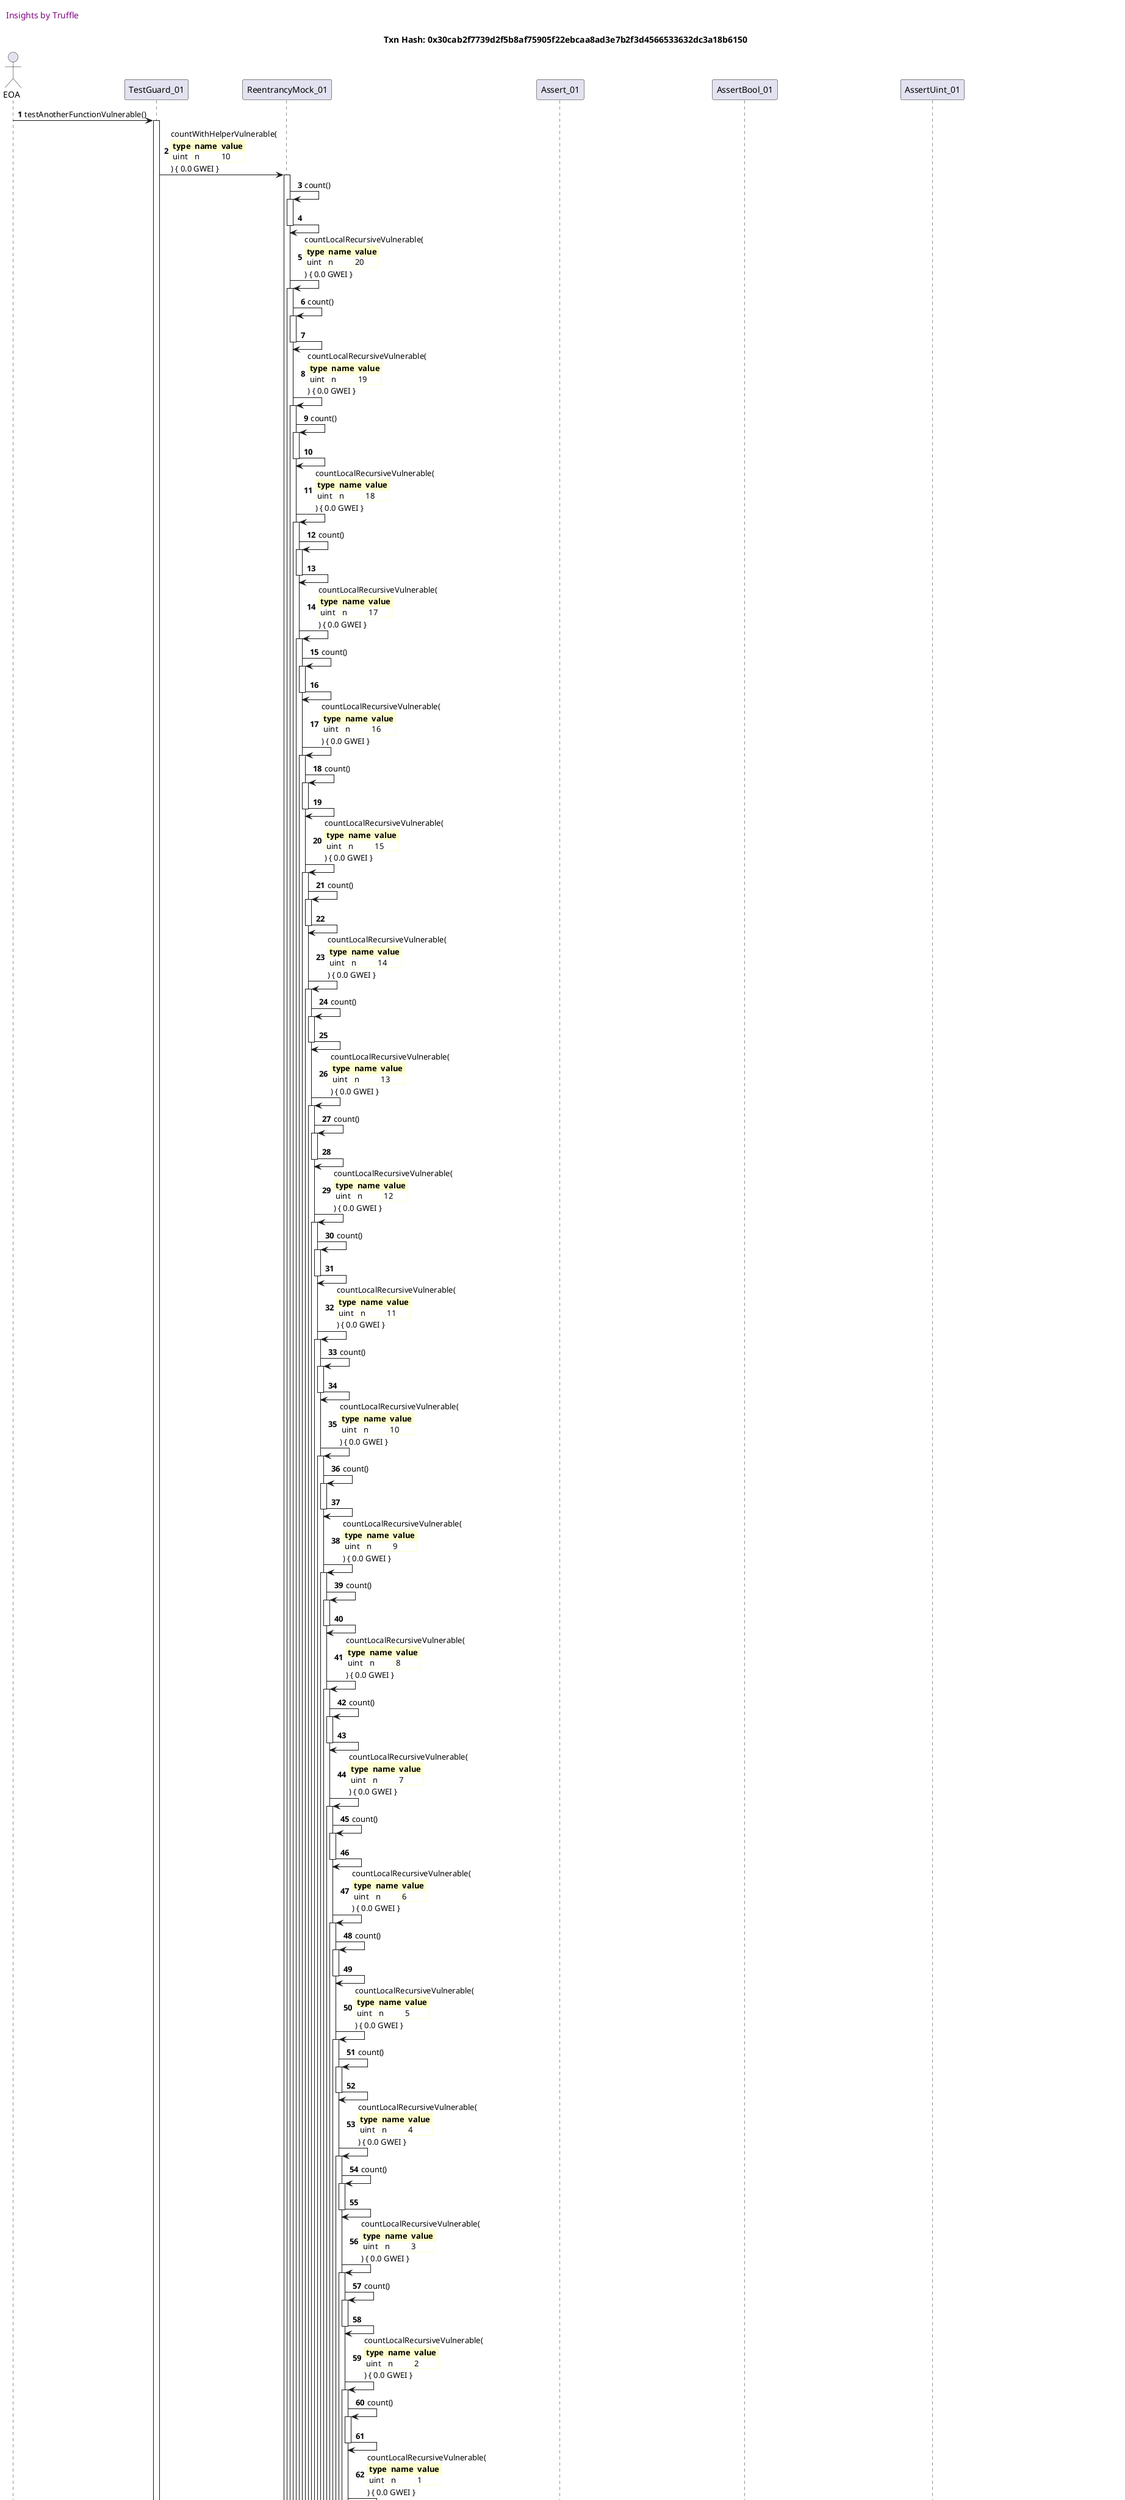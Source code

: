 

@startuml

autonumber
skinparam legendBackgroundColor #FEFECE

<style>
      header {
        HorizontalAlignment left
        FontColor purple
        FontSize 14
        Padding 10
      }
    </style>

header Insights by Truffle

title Txn Hash: 0x30cab2f7739d2f5b8af75905f22ebcaa8ad3e7b2f3d4566533632dc3a18b6150


actor EOA as "EOA"
participant TestGuard_01 as "TestGuard_01"
participant ReentrancyMock_01 as "ReentrancyMock_01"
participant Assert_01 as "Assert_01"
participant AssertBool_01 as "AssertBool_01"
participant AssertUint_01 as "AssertUint_01"

"EOA" -> "TestGuard_01" ++: testAnotherFunctionVulnerable()
"TestGuard_01" -> "ReentrancyMock_01" ++: countWithHelperVulnerable(\n\
<#FEFECE,#FEFECE>|= type |= name |= value |\n\
| uint | n | 10 |\n\
) { 0.0 GWEI }
"ReentrancyMock_01" -> "ReentrancyMock_01" ++: count()
"ReentrancyMock_01" -> "ReentrancyMock_01" --: 
"ReentrancyMock_01" -> "ReentrancyMock_01" ++: countLocalRecursiveVulnerable(\n\
<#FEFECE,#FEFECE>|= type |= name |= value |\n\
| uint | n | 20 |\n\
) { 0.0 GWEI }
"ReentrancyMock_01" -> "ReentrancyMock_01" ++: count()
"ReentrancyMock_01" -> "ReentrancyMock_01" --: 
"ReentrancyMock_01" -> "ReentrancyMock_01" ++: countLocalRecursiveVulnerable(\n\
<#FEFECE,#FEFECE>|= type |= name |= value |\n\
| uint | n | 19 |\n\
) { 0.0 GWEI }
"ReentrancyMock_01" -> "ReentrancyMock_01" ++: count()
"ReentrancyMock_01" -> "ReentrancyMock_01" --: 
"ReentrancyMock_01" -> "ReentrancyMock_01" ++: countLocalRecursiveVulnerable(\n\
<#FEFECE,#FEFECE>|= type |= name |= value |\n\
| uint | n | 18 |\n\
) { 0.0 GWEI }
"ReentrancyMock_01" -> "ReentrancyMock_01" ++: count()
"ReentrancyMock_01" -> "ReentrancyMock_01" --: 
"ReentrancyMock_01" -> "ReentrancyMock_01" ++: countLocalRecursiveVulnerable(\n\
<#FEFECE,#FEFECE>|= type |= name |= value |\n\
| uint | n | 17 |\n\
) { 0.0 GWEI }
"ReentrancyMock_01" -> "ReentrancyMock_01" ++: count()
"ReentrancyMock_01" -> "ReentrancyMock_01" --: 
"ReentrancyMock_01" -> "ReentrancyMock_01" ++: countLocalRecursiveVulnerable(\n\
<#FEFECE,#FEFECE>|= type |= name |= value |\n\
| uint | n | 16 |\n\
) { 0.0 GWEI }
"ReentrancyMock_01" -> "ReentrancyMock_01" ++: count()
"ReentrancyMock_01" -> "ReentrancyMock_01" --: 
"ReentrancyMock_01" -> "ReentrancyMock_01" ++: countLocalRecursiveVulnerable(\n\
<#FEFECE,#FEFECE>|= type |= name |= value |\n\
| uint | n | 15 |\n\
) { 0.0 GWEI }
"ReentrancyMock_01" -> "ReentrancyMock_01" ++: count()
"ReentrancyMock_01" -> "ReentrancyMock_01" --: 
"ReentrancyMock_01" -> "ReentrancyMock_01" ++: countLocalRecursiveVulnerable(\n\
<#FEFECE,#FEFECE>|= type |= name |= value |\n\
| uint | n | 14 |\n\
) { 0.0 GWEI }
"ReentrancyMock_01" -> "ReentrancyMock_01" ++: count()
"ReentrancyMock_01" -> "ReentrancyMock_01" --: 
"ReentrancyMock_01" -> "ReentrancyMock_01" ++: countLocalRecursiveVulnerable(\n\
<#FEFECE,#FEFECE>|= type |= name |= value |\n\
| uint | n | 13 |\n\
) { 0.0 GWEI }
"ReentrancyMock_01" -> "ReentrancyMock_01" ++: count()
"ReentrancyMock_01" -> "ReentrancyMock_01" --: 
"ReentrancyMock_01" -> "ReentrancyMock_01" ++: countLocalRecursiveVulnerable(\n\
<#FEFECE,#FEFECE>|= type |= name |= value |\n\
| uint | n | 12 |\n\
) { 0.0 GWEI }
"ReentrancyMock_01" -> "ReentrancyMock_01" ++: count()
"ReentrancyMock_01" -> "ReentrancyMock_01" --: 
"ReentrancyMock_01" -> "ReentrancyMock_01" ++: countLocalRecursiveVulnerable(\n\
<#FEFECE,#FEFECE>|= type |= name |= value |\n\
| uint | n | 11 |\n\
) { 0.0 GWEI }
"ReentrancyMock_01" -> "ReentrancyMock_01" ++: count()
"ReentrancyMock_01" -> "ReentrancyMock_01" --: 
"ReentrancyMock_01" -> "ReentrancyMock_01" ++: countLocalRecursiveVulnerable(\n\
<#FEFECE,#FEFECE>|= type |= name |= value |\n\
| uint | n | 10 |\n\
) { 0.0 GWEI }
"ReentrancyMock_01" -> "ReentrancyMock_01" ++: count()
"ReentrancyMock_01" -> "ReentrancyMock_01" --: 
"ReentrancyMock_01" -> "ReentrancyMock_01" ++: countLocalRecursiveVulnerable(\n\
<#FEFECE,#FEFECE>|= type |= name |= value |\n\
| uint | n | 9 |\n\
) { 0.0 GWEI }
"ReentrancyMock_01" -> "ReentrancyMock_01" ++: count()
"ReentrancyMock_01" -> "ReentrancyMock_01" --: 
"ReentrancyMock_01" -> "ReentrancyMock_01" ++: countLocalRecursiveVulnerable(\n\
<#FEFECE,#FEFECE>|= type |= name |= value |\n\
| uint | n | 8 |\n\
) { 0.0 GWEI }
"ReentrancyMock_01" -> "ReentrancyMock_01" ++: count()
"ReentrancyMock_01" -> "ReentrancyMock_01" --: 
"ReentrancyMock_01" -> "ReentrancyMock_01" ++: countLocalRecursiveVulnerable(\n\
<#FEFECE,#FEFECE>|= type |= name |= value |\n\
| uint | n | 7 |\n\
) { 0.0 GWEI }
"ReentrancyMock_01" -> "ReentrancyMock_01" ++: count()
"ReentrancyMock_01" -> "ReentrancyMock_01" --: 
"ReentrancyMock_01" -> "ReentrancyMock_01" ++: countLocalRecursiveVulnerable(\n\
<#FEFECE,#FEFECE>|= type |= name |= value |\n\
| uint | n | 6 |\n\
) { 0.0 GWEI }
"ReentrancyMock_01" -> "ReentrancyMock_01" ++: count()
"ReentrancyMock_01" -> "ReentrancyMock_01" --: 
"ReentrancyMock_01" -> "ReentrancyMock_01" ++: countLocalRecursiveVulnerable(\n\
<#FEFECE,#FEFECE>|= type |= name |= value |\n\
| uint | n | 5 |\n\
) { 0.0 GWEI }
"ReentrancyMock_01" -> "ReentrancyMock_01" ++: count()
"ReentrancyMock_01" -> "ReentrancyMock_01" --: 
"ReentrancyMock_01" -> "ReentrancyMock_01" ++: countLocalRecursiveVulnerable(\n\
<#FEFECE,#FEFECE>|= type |= name |= value |\n\
| uint | n | 4 |\n\
) { 0.0 GWEI }
"ReentrancyMock_01" -> "ReentrancyMock_01" ++: count()
"ReentrancyMock_01" -> "ReentrancyMock_01" --: 
"ReentrancyMock_01" -> "ReentrancyMock_01" ++: countLocalRecursiveVulnerable(\n\
<#FEFECE,#FEFECE>|= type |= name |= value |\n\
| uint | n | 3 |\n\
) { 0.0 GWEI }
"ReentrancyMock_01" -> "ReentrancyMock_01" ++: count()
"ReentrancyMock_01" -> "ReentrancyMock_01" --: 
"ReentrancyMock_01" -> "ReentrancyMock_01" ++: countLocalRecursiveVulnerable(\n\
<#FEFECE,#FEFECE>|= type |= name |= value |\n\
| uint | n | 2 |\n\
) { 0.0 GWEI }
"ReentrancyMock_01" -> "ReentrancyMock_01" ++: count()
"ReentrancyMock_01" -> "ReentrancyMock_01" --: 
"ReentrancyMock_01" -> "ReentrancyMock_01" ++: countLocalRecursiveVulnerable(\n\
<#FEFECE,#FEFECE>|= type |= name |= value |\n\
| uint | n | 1 |\n\
) { 0.0 GWEI }
"ReentrancyMock_01" -> "ReentrancyMock_01" ++: count()
"ReentrancyMock_01" -> "ReentrancyMock_01" --: 
"ReentrancyMock_01" -> "ReentrancyMock_01" ++: countLocalRecursiveVulnerable(\n\
<#FEFECE,#FEFECE>|= type |= name |= value |\n\
| uint | n | 0 |\n\
) { 0.0 GWEI }
"ReentrancyMock_01" -> "ReentrancyMock_01" --: 
"ReentrancyMock_01" -> "ReentrancyMock_01" --: 
"ReentrancyMock_01" -> "ReentrancyMock_01" --: 
"ReentrancyMock_01" -> "ReentrancyMock_01" --: 
"ReentrancyMock_01" -> "ReentrancyMock_01" --: 
"ReentrancyMock_01" -> "ReentrancyMock_01" --: 
"ReentrancyMock_01" -> "ReentrancyMock_01" --: 
"ReentrancyMock_01" -> "ReentrancyMock_01" --: 
"ReentrancyMock_01" -> "ReentrancyMock_01" --: 
"ReentrancyMock_01" -> "ReentrancyMock_01" --: 
"ReentrancyMock_01" -> "ReentrancyMock_01" --: 
"ReentrancyMock_01" -> "ReentrancyMock_01" --: 
"ReentrancyMock_01" -> "ReentrancyMock_01" --: 
"ReentrancyMock_01" -> "ReentrancyMock_01" --: 
"ReentrancyMock_01" -> "ReentrancyMock_01" --: 
"ReentrancyMock_01" -> "ReentrancyMock_01" --: 
"ReentrancyMock_01" -> "ReentrancyMock_01" --: 
"ReentrancyMock_01" -> "ReentrancyMock_01" --: 
"ReentrancyMock_01" -> "ReentrancyMock_01" --: 
"ReentrancyMock_01" -> "ReentrancyMock_01" --: 
"ReentrancyMock_01" -> "ReentrancyMock_01" --: 
"ReentrancyMock_01" -> "TestGuard_01" --: 
"TestGuard_01" -> "Assert_01" ++: isTrue(\n\
<#FEFECE,#FEFECE>|= type |= name |= value |\n\
| bool | b | true |\n\
| string | message | 'Does not have a guard' |\n\
) { 0.0 GWEI }
"Assert_01" -> "AssertBool_01" ++: isTrue(\n\
<#FEFECE,#FEFECE>|= type |= name |= value |\n\
| bool | b | true |\n\
| string | message | 'Does not have a guard' |\n\
) { 0.0 GWEI }
"AssertBool_01" -> "AssertBool_01" ++: _report(\n\
<#FEFECE,#FEFECE>|= type |= name |= value |\n\
| bool | result | true |\n\
| string | message | 'Does not have a guard' |\n\
) { 0.0 GWEI }
"AssertBool_01" -> "AssertBool_01" --: 
"AssertBool_01" -> "Assert_01" --: Return (\n\
<#FEFECE,#FEFECE>|= type |= name |= value |\n\
| bool | result | true |\n\
)
"Assert_01" -> "TestGuard_01" --: Return (\n\
<#FEFECE,#FEFECE>|= type |= name |= value |\n\
| bool | result | true |\n\
)
"TestGuard_01" -> "ReentrancyMock_01" ++: counter()
"ReentrancyMock_01" -> "TestGuard_01" --: Return (\n\
<#FEFECE,#FEFECE>|= type |= name |= value |\n\
| uint |  | 23 |\n\
)
"TestGuard_01" -> "Assert_01" ++: equal(\n\
<#FEFECE,#FEFECE>|= type |= name |= value |\n\
| uint | a | 23 |\n\
| uint | b | 23 |\n\
| string | message | 'counter should remain 23' |\n\
) { 0.0 GWEI }
"Assert_01" -> "AssertUint_01" ++: equal(\n\
<#FEFECE,#FEFECE>|= type |= name |= value |\n\
| uint | a | 23 |\n\
| uint | b | 23 |\n\
| string | message | 'counter should remain 23' |\n\
) { 0.0 GWEI }
"AssertUint_01" -> "AssertUint_01" ++: _report(\n\
<#FEFECE,#FEFECE>|= type |= name |= value |\n\
| bool | result | true |\n\
| string | message | 'counter should remain 23' |\n\
) { 0.0 GWEI }
"AssertUint_01" -> "AssertUint_01" --: 
"AssertUint_01" -> "Assert_01" --: Return (\n\
<#FEFECE,#FEFECE>|= type |= name |= value |\n\
| bool | result | true |\n\
)
"Assert_01" -> "TestGuard_01" --: Return (\n\
<#FEFECE,#FEFECE>|= type |= name |= value |\n\
| bool | result | true |\n\
)
"TestGuard_01" -> "EOA" --: 

legend
Participant details
<#FEFECE,#D0D000>|= Alias |= Contract name |= Address |
<#FEFECE>| EOA | Externally Owned Account | 0x074879d0D753cf4A850a6a3614D60d0b2309A58F |
<#FEFECE>| TestGuard_01 | TestGuard | 0x63fb898997d985983B63843bd5a1d6A7AD11b95A |
<#FEFECE>| ReentrancyMock_01 | ReentrancyMock | 0x43b5bD3bf8a54a6e03080a4FeffE70Fe04519A16 |
<#FEFECE>| Assert_01 | Assert | 0x63fb898997d985983B63843bd5a1d6A7AD11b95A |
<#FEFECE>| AssertBool_01 | AssertBool | 0xafA9382f67A8882862eC8c7A3Fc28C0c308E736B |
<#FEFECE>| AssertUint_01 | AssertUint | 0xcf6ab784cb7E2edc1d129A4E92DD7559c3746740 |
endlegend

@enduml